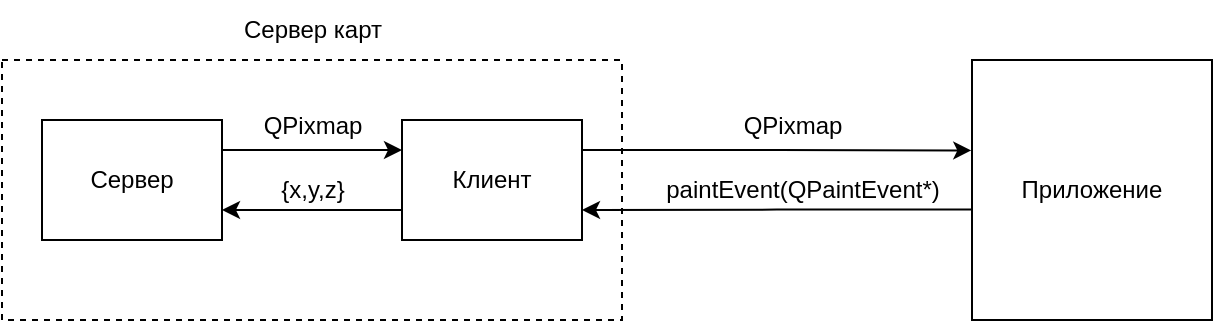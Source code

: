 <mxfile version="24.4.10" type="device" pages="8">
  <diagram name="структура прил." id="UYBvd3aeTMSKURIbHchm">
    <mxGraphModel dx="445" dy="280" grid="1" gridSize="10" guides="1" tooltips="1" connect="1" arrows="1" fold="1" page="1" pageScale="1" pageWidth="1169" pageHeight="1654" math="0" shadow="0">
      <root>
        <mxCell id="0" />
        <mxCell id="1" parent="0" />
        <mxCell id="2cTODS0lOGnyK0JEsiE7-3" value="" style="rounded=0;whiteSpace=wrap;html=1;fillColor=none;dashed=1;" parent="1" vertex="1">
          <mxGeometry x="100" y="160" width="310" height="130" as="geometry" />
        </mxCell>
        <mxCell id="2cTODS0lOGnyK0JEsiE7-6" style="edgeStyle=orthogonalEdgeStyle;rounded=0;orthogonalLoop=1;jettySize=auto;html=1;exitX=0;exitY=0.75;exitDx=0;exitDy=0;entryX=1;entryY=0.75;entryDx=0;entryDy=0;" parent="1" source="2cTODS0lOGnyK0JEsiE7-1" target="2cTODS0lOGnyK0JEsiE7-2" edge="1">
          <mxGeometry relative="1" as="geometry" />
        </mxCell>
        <mxCell id="2cTODS0lOGnyK0JEsiE7-1" value="Клиент" style="rounded=0;whiteSpace=wrap;html=1;" parent="1" vertex="1">
          <mxGeometry x="300" y="190" width="90" height="60" as="geometry" />
        </mxCell>
        <mxCell id="2cTODS0lOGnyK0JEsiE7-5" style="edgeStyle=orthogonalEdgeStyle;rounded=0;orthogonalLoop=1;jettySize=auto;html=1;exitX=1;exitY=0.25;exitDx=0;exitDy=0;entryX=0;entryY=0.25;entryDx=0;entryDy=0;" parent="1" source="2cTODS0lOGnyK0JEsiE7-2" target="2cTODS0lOGnyK0JEsiE7-1" edge="1">
          <mxGeometry relative="1" as="geometry" />
        </mxCell>
        <mxCell id="2cTODS0lOGnyK0JEsiE7-2" value="Сервер" style="rounded=0;whiteSpace=wrap;html=1;" parent="1" vertex="1">
          <mxGeometry x="120" y="190" width="90" height="60" as="geometry" />
        </mxCell>
        <mxCell id="2cTODS0lOGnyK0JEsiE7-4" value="Сервер карт" style="text;html=1;align=center;verticalAlign=middle;resizable=0;points=[];autosize=1;strokeColor=none;fillColor=none;" parent="1" vertex="1">
          <mxGeometry x="210" y="130" width="90" height="30" as="geometry" />
        </mxCell>
        <mxCell id="2cTODS0lOGnyK0JEsiE7-9" style="edgeStyle=orthogonalEdgeStyle;rounded=0;orthogonalLoop=1;jettySize=auto;html=1;exitX=-0.002;exitY=0.575;exitDx=0;exitDy=0;entryX=1;entryY=0.75;entryDx=0;entryDy=0;exitPerimeter=0;" parent="1" source="2cTODS0lOGnyK0JEsiE7-8" target="2cTODS0lOGnyK0JEsiE7-1" edge="1">
          <mxGeometry relative="1" as="geometry">
            <Array as="points" />
          </mxGeometry>
        </mxCell>
        <mxCell id="2cTODS0lOGnyK0JEsiE7-8" value="Приложение" style="rounded=0;whiteSpace=wrap;html=1;fillColor=default;" parent="1" vertex="1">
          <mxGeometry x="585" y="160" width="120" height="130" as="geometry" />
        </mxCell>
        <mxCell id="2cTODS0lOGnyK0JEsiE7-10" style="edgeStyle=orthogonalEdgeStyle;rounded=0;orthogonalLoop=1;jettySize=auto;html=1;exitX=1;exitY=0.25;exitDx=0;exitDy=0;entryX=-0.003;entryY=0.348;entryDx=0;entryDy=0;entryPerimeter=0;" parent="1" source="2cTODS0lOGnyK0JEsiE7-1" target="2cTODS0lOGnyK0JEsiE7-8" edge="1">
          <mxGeometry relative="1" as="geometry" />
        </mxCell>
        <mxCell id="2cTODS0lOGnyK0JEsiE7-11" value="QPixmap" style="text;html=1;align=center;verticalAlign=middle;resizable=0;points=[];autosize=1;strokeColor=none;fillColor=none;" parent="1" vertex="1">
          <mxGeometry x="460" y="178" width="70" height="30" as="geometry" />
        </mxCell>
        <mxCell id="2cTODS0lOGnyK0JEsiE7-12" value="paintEvent(QPaintEvent*)" style="text;html=1;align=center;verticalAlign=middle;resizable=0;points=[];autosize=1;strokeColor=none;fillColor=none;" parent="1" vertex="1">
          <mxGeometry x="420" y="210" width="160" height="30" as="geometry" />
        </mxCell>
        <mxCell id="2cTODS0lOGnyK0JEsiE7-13" value="{x,y,z}" style="text;html=1;align=center;verticalAlign=middle;resizable=0;points=[];autosize=1;strokeColor=none;fillColor=none;" parent="1" vertex="1">
          <mxGeometry x="225" y="210" width="60" height="30" as="geometry" />
        </mxCell>
        <mxCell id="2cTODS0lOGnyK0JEsiE7-14" value="QPixmap" style="text;html=1;align=center;verticalAlign=middle;resizable=0;points=[];autosize=1;strokeColor=none;fillColor=none;" parent="1" vertex="1">
          <mxGeometry x="220" y="178" width="70" height="30" as="geometry" />
        </mxCell>
      </root>
    </mxGraphModel>
  </diagram>
  <diagram id="4yD9VSq51ALfauSEPKNI" name="послед. запрос">
    <mxGraphModel dx="940" dy="617" grid="1" gridSize="10" guides="1" tooltips="1" connect="1" arrows="1" fold="1" page="1" pageScale="1" pageWidth="1169" pageHeight="1654" math="0" shadow="0">
      <root>
        <mxCell id="0" />
        <mxCell id="1" parent="0" />
        <mxCell id="7XokB_H1plw7YEPbfBwt-1" value="" style="endArrow=none;dashed=1;html=1;rounded=0;" parent="1" source="7XokB_H1plw7YEPbfBwt-19" edge="1">
          <mxGeometry width="50" height="50" relative="1" as="geometry">
            <mxPoint x="120" y="520" as="sourcePoint" />
            <mxPoint x="120" y="80" as="targetPoint" />
          </mxGeometry>
        </mxCell>
        <mxCell id="7XokB_H1plw7YEPbfBwt-2" value="" style="endArrow=none;dashed=1;html=1;rounded=0;" parent="1" source="7XokB_H1plw7YEPbfBwt-23" edge="1">
          <mxGeometry width="50" height="50" relative="1" as="geometry">
            <mxPoint x="240" y="520" as="sourcePoint" />
            <mxPoint x="240" y="80" as="targetPoint" />
          </mxGeometry>
        </mxCell>
        <mxCell id="7XokB_H1plw7YEPbfBwt-3" value="MapWidget" style="text;html=1;align=center;verticalAlign=middle;resizable=0;points=[];autosize=1;strokeColor=none;fillColor=none;" parent="1" vertex="1">
          <mxGeometry x="80" y="58" width="80" height="30" as="geometry" />
        </mxCell>
        <mxCell id="7XokB_H1plw7YEPbfBwt-4" value="MapControl" style="text;html=1;align=center;verticalAlign=middle;resizable=0;points=[];autosize=1;strokeColor=none;fillColor=none;" parent="1" vertex="1">
          <mxGeometry x="195" y="58" width="90" height="30" as="geometry" />
        </mxCell>
        <mxCell id="7XokB_H1plw7YEPbfBwt-5" value="" style="endArrow=none;dashed=1;html=1;rounded=0;" parent="1" source="7XokB_H1plw7YEPbfBwt-26" edge="1">
          <mxGeometry width="50" height="50" relative="1" as="geometry">
            <mxPoint x="360" y="520" as="sourcePoint" />
            <mxPoint x="360" y="80" as="targetPoint" />
          </mxGeometry>
        </mxCell>
        <mxCell id="7XokB_H1plw7YEPbfBwt-6" value="" style="endArrow=none;dashed=1;html=1;rounded=0;" parent="1" source="7XokB_H1plw7YEPbfBwt-30" edge="1">
          <mxGeometry width="50" height="50" relative="1" as="geometry">
            <mxPoint x="480" y="520" as="sourcePoint" />
            <mxPoint x="480" y="80" as="targetPoint" />
          </mxGeometry>
        </mxCell>
        <mxCell id="7XokB_H1plw7YEPbfBwt-7" value="" style="endArrow=none;dashed=1;html=1;rounded=0;" parent="1" source="TYM4MTaAbaQCCP0QTCFl-7" edge="1">
          <mxGeometry width="50" height="50" relative="1" as="geometry">
            <mxPoint x="600" y="520" as="sourcePoint" />
            <mxPoint x="600" y="80" as="targetPoint" />
          </mxGeometry>
        </mxCell>
        <mxCell id="7XokB_H1plw7YEPbfBwt-8" value="" style="endArrow=none;dashed=1;html=1;rounded=0;" parent="1" source="7XokB_H1plw7YEPbfBwt-35" edge="1">
          <mxGeometry width="50" height="50" relative="1" as="geometry">
            <mxPoint x="720" y="520" as="sourcePoint" />
            <mxPoint x="720" y="80" as="targetPoint" />
          </mxGeometry>
        </mxCell>
        <mxCell id="7XokB_H1plw7YEPbfBwt-9" value="LayerManager" style="text;html=1;align=center;verticalAlign=middle;resizable=0;points=[];autosize=1;strokeColor=none;fillColor=none;" parent="1" vertex="1">
          <mxGeometry x="310" y="58" width="100" height="30" as="geometry" />
        </mxCell>
        <mxCell id="7XokB_H1plw7YEPbfBwt-10" value="Layer" style="text;html=1;align=center;verticalAlign=middle;resizable=0;points=[];autosize=1;strokeColor=none;fillColor=none;" parent="1" vertex="1">
          <mxGeometry x="455" y="58" width="50" height="30" as="geometry" />
        </mxCell>
        <mxCell id="7XokB_H1plw7YEPbfBwt-11" value="ImageManager" style="text;html=1;align=center;verticalAlign=middle;resizable=0;points=[];autosize=1;strokeColor=none;fillColor=none;" parent="1" vertex="1">
          <mxGeometry x="555" y="58" width="100" height="30" as="geometry" />
        </mxCell>
        <mxCell id="7XokB_H1plw7YEPbfBwt-12" value="MapNetwork" style="text;html=1;align=center;verticalAlign=middle;resizable=0;points=[];autosize=1;strokeColor=none;fillColor=none;" parent="1" vertex="1">
          <mxGeometry x="675" y="58" width="90" height="30" as="geometry" />
        </mxCell>
        <mxCell id="7XokB_H1plw7YEPbfBwt-13" value="" style="endArrow=none;dashed=1;html=1;rounded=0;" parent="1" source="TYM4MTaAbaQCCP0QTCFl-3" edge="1">
          <mxGeometry width="50" height="50" relative="1" as="geometry">
            <mxPoint x="840" y="520" as="sourcePoint" />
            <mxPoint x="840" y="80" as="targetPoint" />
          </mxGeometry>
        </mxCell>
        <mxCell id="7XokB_H1plw7YEPbfBwt-14" value="" style="endArrow=none;dashed=1;html=1;rounded=0;" parent="1" source="J0ut30ksMcK5g_ipI9G3-1" edge="1">
          <mxGeometry width="50" height="50" relative="1" as="geometry">
            <mxPoint x="960" y="520" as="sourcePoint" />
            <mxPoint x="960" y="80" as="targetPoint" />
          </mxGeometry>
        </mxCell>
        <mxCell id="7XokB_H1plw7YEPbfBwt-15" value="MapNetworkFactory" style="text;html=1;align=center;verticalAlign=middle;resizable=0;points=[];autosize=1;strokeColor=none;fillColor=none;" parent="1" vertex="1">
          <mxGeometry x="780" y="58" width="130" height="30" as="geometry" />
        </mxCell>
        <mxCell id="7XokB_H1plw7YEPbfBwt-18" value="MapNetworkClient" style="text;html=1;align=center;verticalAlign=middle;resizable=0;points=[];autosize=1;strokeColor=none;fillColor=none;" parent="1" vertex="1">
          <mxGeometry x="900" y="58" width="120" height="30" as="geometry" />
        </mxCell>
        <mxCell id="7XokB_H1plw7YEPbfBwt-20" value="" style="endArrow=none;dashed=1;html=1;rounded=0;" parent="1" target="7XokB_H1plw7YEPbfBwt-19" edge="1">
          <mxGeometry width="50" height="50" relative="1" as="geometry">
            <mxPoint x="120" y="330" as="sourcePoint" />
            <mxPoint x="120" y="80" as="targetPoint" />
          </mxGeometry>
        </mxCell>
        <mxCell id="7XokB_H1plw7YEPbfBwt-25" style="edgeStyle=orthogonalEdgeStyle;rounded=0;orthogonalLoop=1;jettySize=auto;html=1;exitX=1;exitY=0.25;exitDx=0;exitDy=0;entryX=0;entryY=0.25;entryDx=0;entryDy=0;" parent="1" source="7XokB_H1plw7YEPbfBwt-19" target="7XokB_H1plw7YEPbfBwt-23" edge="1">
          <mxGeometry relative="1" as="geometry" />
        </mxCell>
        <mxCell id="7XokB_H1plw7YEPbfBwt-19" value="" style="rounded=0;whiteSpace=wrap;html=1;" parent="1" vertex="1">
          <mxGeometry x="115" y="88" width="10" height="52" as="geometry" />
        </mxCell>
        <mxCell id="7XokB_H1plw7YEPbfBwt-24" value="" style="endArrow=none;dashed=1;html=1;rounded=0;" parent="1" target="7XokB_H1plw7YEPbfBwt-23" edge="1">
          <mxGeometry width="50" height="50" relative="1" as="geometry">
            <mxPoint x="240" y="320" as="sourcePoint" />
            <mxPoint x="240" y="80" as="targetPoint" />
          </mxGeometry>
        </mxCell>
        <mxCell id="7XokB_H1plw7YEPbfBwt-29" style="edgeStyle=orthogonalEdgeStyle;rounded=0;orthogonalLoop=1;jettySize=auto;html=1;exitX=1;exitY=0.25;exitDx=0;exitDy=0;entryX=0;entryY=0.25;entryDx=0;entryDy=0;" parent="1" source="7XokB_H1plw7YEPbfBwt-23" target="7XokB_H1plw7YEPbfBwt-26" edge="1">
          <mxGeometry relative="1" as="geometry">
            <mxPoint x="350" y="101" as="targetPoint" />
          </mxGeometry>
        </mxCell>
        <mxCell id="7XokB_H1plw7YEPbfBwt-23" value="" style="rounded=0;whiteSpace=wrap;html=1;" parent="1" vertex="1">
          <mxGeometry x="235" y="88" width="10" height="52" as="geometry" />
        </mxCell>
        <mxCell id="7XokB_H1plw7YEPbfBwt-28" value="" style="endArrow=none;dashed=1;html=1;rounded=0;" parent="1" source="TYM4MTaAbaQCCP0QTCFl-11" target="7XokB_H1plw7YEPbfBwt-26" edge="1">
          <mxGeometry width="50" height="50" relative="1" as="geometry">
            <mxPoint x="360" y="520" as="sourcePoint" />
            <mxPoint x="360" y="80" as="targetPoint" />
          </mxGeometry>
        </mxCell>
        <mxCell id="7XokB_H1plw7YEPbfBwt-32" style="edgeStyle=orthogonalEdgeStyle;rounded=0;orthogonalLoop=1;jettySize=auto;html=1;exitX=1;exitY=0.25;exitDx=0;exitDy=0;entryX=0;entryY=0.25;entryDx=0;entryDy=0;" parent="1" source="7XokB_H1plw7YEPbfBwt-26" target="7XokB_H1plw7YEPbfBwt-30" edge="1">
          <mxGeometry relative="1" as="geometry" />
        </mxCell>
        <mxCell id="7XokB_H1plw7YEPbfBwt-26" value="" style="rounded=0;whiteSpace=wrap;html=1;" parent="1" vertex="1">
          <mxGeometry x="355" y="88" width="10" height="52" as="geometry" />
        </mxCell>
        <mxCell id="7XokB_H1plw7YEPbfBwt-31" value="" style="endArrow=none;dashed=1;html=1;rounded=0;" parent="1" source="TYM4MTaAbaQCCP0QTCFl-9" target="7XokB_H1plw7YEPbfBwt-30" edge="1">
          <mxGeometry width="50" height="50" relative="1" as="geometry">
            <mxPoint x="480" y="520" as="sourcePoint" />
            <mxPoint x="480" y="80" as="targetPoint" />
          </mxGeometry>
        </mxCell>
        <mxCell id="7XokB_H1plw7YEPbfBwt-34" style="edgeStyle=orthogonalEdgeStyle;rounded=0;orthogonalLoop=1;jettySize=auto;html=1;exitX=1;exitY=0.25;exitDx=0;exitDy=0;entryX=0;entryY=0.25;entryDx=0;entryDy=0;" parent="1" source="7XokB_H1plw7YEPbfBwt-30" target="7XokB_H1plw7YEPbfBwt-33" edge="1">
          <mxGeometry relative="1" as="geometry" />
        </mxCell>
        <mxCell id="7XokB_H1plw7YEPbfBwt-30" value="" style="rounded=0;whiteSpace=wrap;html=1;" parent="1" vertex="1">
          <mxGeometry x="475" y="88" width="10" height="52" as="geometry" />
        </mxCell>
        <mxCell id="7XokB_H1plw7YEPbfBwt-37" style="edgeStyle=orthogonalEdgeStyle;rounded=0;orthogonalLoop=1;jettySize=auto;html=1;exitX=1;exitY=0.25;exitDx=0;exitDy=0;entryX=0;entryY=0.25;entryDx=0;entryDy=0;" parent="1" source="7XokB_H1plw7YEPbfBwt-33" target="7XokB_H1plw7YEPbfBwt-35" edge="1">
          <mxGeometry relative="1" as="geometry" />
        </mxCell>
        <mxCell id="7XokB_H1plw7YEPbfBwt-33" value="" style="rounded=0;whiteSpace=wrap;html=1;" parent="1" vertex="1">
          <mxGeometry x="595" y="88" width="10" height="52" as="geometry" />
        </mxCell>
        <mxCell id="7XokB_H1plw7YEPbfBwt-36" value="" style="endArrow=none;dashed=1;html=1;rounded=0;" parent="1" source="TYM4MTaAbaQCCP0QTCFl-5" target="7XokB_H1plw7YEPbfBwt-35" edge="1">
          <mxGeometry width="50" height="50" relative="1" as="geometry">
            <mxPoint x="720" y="520" as="sourcePoint" />
            <mxPoint x="720" y="80" as="targetPoint" />
          </mxGeometry>
        </mxCell>
        <mxCell id="7XokB_H1plw7YEPbfBwt-39" style="edgeStyle=orthogonalEdgeStyle;rounded=0;orthogonalLoop=1;jettySize=auto;html=1;exitX=1;exitY=0.25;exitDx=0;exitDy=0;entryX=0;entryY=0.25;entryDx=0;entryDy=0;" parent="1" source="7XokB_H1plw7YEPbfBwt-35" target="7XokB_H1plw7YEPbfBwt-38" edge="1">
          <mxGeometry relative="1" as="geometry" />
        </mxCell>
        <mxCell id="7XokB_H1plw7YEPbfBwt-35" value="" style="rounded=0;whiteSpace=wrap;html=1;" parent="1" vertex="1">
          <mxGeometry x="715" y="88" width="10" height="52" as="geometry" />
        </mxCell>
        <mxCell id="J0ut30ksMcK5g_ipI9G3-3" style="edgeStyle=orthogonalEdgeStyle;rounded=0;orthogonalLoop=1;jettySize=auto;html=1;exitX=1;exitY=0.25;exitDx=0;exitDy=0;entryX=0;entryY=0.25;entryDx=0;entryDy=0;" parent="1" source="7XokB_H1plw7YEPbfBwt-38" target="J0ut30ksMcK5g_ipI9G3-1" edge="1">
          <mxGeometry relative="1" as="geometry" />
        </mxCell>
        <mxCell id="7XokB_H1plw7YEPbfBwt-38" value="" style="rounded=0;whiteSpace=wrap;html=1;" parent="1" vertex="1">
          <mxGeometry x="835" y="88" width="10" height="52" as="geometry" />
        </mxCell>
        <mxCell id="7XokB_H1plw7YEPbfBwt-40" value="" style="endArrow=none;dashed=1;html=1;rounded=0;" parent="1" source="J0ut30ksMcK5g_ipI9G3-4" edge="1">
          <mxGeometry width="50" height="50" relative="1" as="geometry">
            <mxPoint x="1080" y="520" as="sourcePoint" />
            <mxPoint x="1080" y="80" as="targetPoint" />
          </mxGeometry>
        </mxCell>
        <mxCell id="7XokB_H1plw7YEPbfBwt-41" value="Server" style="text;html=1;align=center;verticalAlign=middle;resizable=0;points=[];autosize=1;strokeColor=none;fillColor=none;" parent="1" vertex="1">
          <mxGeometry x="1050" y="58" width="60" height="30" as="geometry" />
        </mxCell>
        <mxCell id="J0ut30ksMcK5g_ipI9G3-2" value="" style="endArrow=none;dashed=1;html=1;rounded=0;" parent="1" source="TYM4MTaAbaQCCP0QTCFl-1" target="J0ut30ksMcK5g_ipI9G3-1" edge="1">
          <mxGeometry width="50" height="50" relative="1" as="geometry">
            <mxPoint x="960" y="520" as="sourcePoint" />
            <mxPoint x="960" y="80" as="targetPoint" />
          </mxGeometry>
        </mxCell>
        <mxCell id="J0ut30ksMcK5g_ipI9G3-1" value="" style="rounded=0;whiteSpace=wrap;html=1;" parent="1" vertex="1">
          <mxGeometry x="955" y="88" width="10" height="52" as="geometry" />
        </mxCell>
        <mxCell id="J0ut30ksMcK5g_ipI9G3-5" value="" style="endArrow=none;dashed=1;html=1;rounded=0;" parent="1" target="J0ut30ksMcK5g_ipI9G3-4" edge="1">
          <mxGeometry width="50" height="50" relative="1" as="geometry">
            <mxPoint x="1080" y="310" as="sourcePoint" />
            <mxPoint x="1080" y="80" as="targetPoint" />
          </mxGeometry>
        </mxCell>
        <mxCell id="TYM4MTaAbaQCCP0QTCFl-17" style="edgeStyle=orthogonalEdgeStyle;rounded=0;orthogonalLoop=1;jettySize=auto;html=1;exitX=0;exitY=0.75;exitDx=0;exitDy=0;entryX=1;entryY=0.75;entryDx=0;entryDy=0;" parent="1" source="J0ut30ksMcK5g_ipI9G3-4" target="TYM4MTaAbaQCCP0QTCFl-1" edge="1">
          <mxGeometry relative="1" as="geometry">
            <mxPoint x="970" y="260" as="targetPoint" />
            <mxPoint x="1070" y="260" as="sourcePoint" />
            <Array as="points">
              <mxPoint x="1075" y="259" />
            </Array>
          </mxGeometry>
        </mxCell>
        <mxCell id="J0ut30ksMcK5g_ipI9G3-4" value="" style="rounded=0;whiteSpace=wrap;html=1;" parent="1" vertex="1">
          <mxGeometry x="1075" y="88" width="10" height="182" as="geometry" />
        </mxCell>
        <mxCell id="TYM4MTaAbaQCCP0QTCFl-2" value="" style="endArrow=none;dashed=1;html=1;rounded=0;" parent="1" target="TYM4MTaAbaQCCP0QTCFl-1" edge="1">
          <mxGeometry width="50" height="50" relative="1" as="geometry">
            <mxPoint x="960" y="310" as="sourcePoint" />
            <mxPoint x="960" y="140" as="targetPoint" />
          </mxGeometry>
        </mxCell>
        <mxCell id="TYM4MTaAbaQCCP0QTCFl-18" style="edgeStyle=orthogonalEdgeStyle;rounded=0;orthogonalLoop=1;jettySize=auto;html=1;exitX=0;exitY=0.75;exitDx=0;exitDy=0;entryX=1;entryY=0.75;entryDx=0;entryDy=0;" parent="1" source="TYM4MTaAbaQCCP0QTCFl-1" target="TYM4MTaAbaQCCP0QTCFl-3" edge="1">
          <mxGeometry relative="1" as="geometry" />
        </mxCell>
        <mxCell id="TYM4MTaAbaQCCP0QTCFl-1" value="" style="rounded=0;whiteSpace=wrap;html=1;" parent="1" vertex="1">
          <mxGeometry x="955" y="220" width="10" height="52" as="geometry" />
        </mxCell>
        <mxCell id="TYM4MTaAbaQCCP0QTCFl-4" value="" style="endArrow=none;dashed=1;html=1;rounded=0;" parent="1" target="TYM4MTaAbaQCCP0QTCFl-3" edge="1">
          <mxGeometry width="50" height="50" relative="1" as="geometry">
            <mxPoint x="840" y="310" as="sourcePoint" />
            <mxPoint x="840" y="80" as="targetPoint" />
          </mxGeometry>
        </mxCell>
        <mxCell id="TYM4MTaAbaQCCP0QTCFl-19" style="edgeStyle=orthogonalEdgeStyle;rounded=0;orthogonalLoop=1;jettySize=auto;html=1;exitX=0;exitY=0.75;exitDx=0;exitDy=0;entryX=1;entryY=0.75;entryDx=0;entryDy=0;" parent="1" source="TYM4MTaAbaQCCP0QTCFl-3" target="TYM4MTaAbaQCCP0QTCFl-5" edge="1">
          <mxGeometry relative="1" as="geometry" />
        </mxCell>
        <mxCell id="TYM4MTaAbaQCCP0QTCFl-3" value="" style="rounded=0;whiteSpace=wrap;html=1;" parent="1" vertex="1">
          <mxGeometry x="835" y="220" width="10" height="52" as="geometry" />
        </mxCell>
        <mxCell id="TYM4MTaAbaQCCP0QTCFl-6" value="" style="endArrow=none;dashed=1;html=1;rounded=0;" parent="1" target="TYM4MTaAbaQCCP0QTCFl-5" edge="1">
          <mxGeometry width="50" height="50" relative="1" as="geometry">
            <mxPoint x="720" y="310" as="sourcePoint" />
            <mxPoint x="720" y="140" as="targetPoint" />
          </mxGeometry>
        </mxCell>
        <mxCell id="TYM4MTaAbaQCCP0QTCFl-20" style="edgeStyle=orthogonalEdgeStyle;rounded=0;orthogonalLoop=1;jettySize=auto;html=1;exitX=0;exitY=0.75;exitDx=0;exitDy=0;entryX=1;entryY=0.75;entryDx=0;entryDy=0;" parent="1" source="TYM4MTaAbaQCCP0QTCFl-5" target="TYM4MTaAbaQCCP0QTCFl-7" edge="1">
          <mxGeometry relative="1" as="geometry" />
        </mxCell>
        <mxCell id="FO2yVUgwH_CP64981L0H-15" style="edgeStyle=orthogonalEdgeStyle;rounded=0;orthogonalLoop=1;jettySize=auto;html=1;exitX=0;exitY=0.25;exitDx=0;exitDy=0;entryX=1;entryY=0.25;entryDx=0;entryDy=0;" parent="1" source="TYM4MTaAbaQCCP0QTCFl-5" target="TYM4MTaAbaQCCP0QTCFl-7" edge="1">
          <mxGeometry relative="1" as="geometry" />
        </mxCell>
        <mxCell id="TYM4MTaAbaQCCP0QTCFl-5" value="" style="rounded=0;whiteSpace=wrap;html=1;" parent="1" vertex="1">
          <mxGeometry x="715" y="220" width="10" height="52" as="geometry" />
        </mxCell>
        <mxCell id="TYM4MTaAbaQCCP0QTCFl-8" value="" style="endArrow=none;dashed=1;html=1;rounded=0;" parent="1" target="TYM4MTaAbaQCCP0QTCFl-7" edge="1">
          <mxGeometry width="50" height="50" relative="1" as="geometry">
            <mxPoint x="600" y="310" as="sourcePoint" />
            <mxPoint x="600" y="80" as="targetPoint" />
          </mxGeometry>
        </mxCell>
        <mxCell id="TYM4MTaAbaQCCP0QTCFl-21" style="edgeStyle=orthogonalEdgeStyle;rounded=0;orthogonalLoop=1;jettySize=auto;html=1;exitX=0;exitY=0.75;exitDx=0;exitDy=0;entryX=1;entryY=0.75;entryDx=0;entryDy=0;" parent="1" source="TYM4MTaAbaQCCP0QTCFl-7" target="TYM4MTaAbaQCCP0QTCFl-9" edge="1">
          <mxGeometry relative="1" as="geometry" />
        </mxCell>
        <mxCell id="FO2yVUgwH_CP64981L0H-17" style="edgeStyle=orthogonalEdgeStyle;rounded=0;orthogonalLoop=1;jettySize=auto;html=1;exitX=0;exitY=0.25;exitDx=0;exitDy=0;entryX=1;entryY=0.25;entryDx=0;entryDy=0;" parent="1" source="TYM4MTaAbaQCCP0QTCFl-7" target="TYM4MTaAbaQCCP0QTCFl-9" edge="1">
          <mxGeometry relative="1" as="geometry" />
        </mxCell>
        <mxCell id="TYM4MTaAbaQCCP0QTCFl-7" value="" style="rounded=0;whiteSpace=wrap;html=1;" parent="1" vertex="1">
          <mxGeometry x="595" y="220" width="10" height="52" as="geometry" />
        </mxCell>
        <mxCell id="TYM4MTaAbaQCCP0QTCFl-10" value="" style="endArrow=none;dashed=1;html=1;rounded=0;" parent="1" target="TYM4MTaAbaQCCP0QTCFl-9" edge="1">
          <mxGeometry width="50" height="50" relative="1" as="geometry">
            <mxPoint x="480" y="310" as="sourcePoint" />
            <mxPoint x="480" y="140" as="targetPoint" />
          </mxGeometry>
        </mxCell>
        <mxCell id="TYM4MTaAbaQCCP0QTCFl-22" style="edgeStyle=orthogonalEdgeStyle;rounded=0;orthogonalLoop=1;jettySize=auto;html=1;exitX=0;exitY=0.75;exitDx=0;exitDy=0;entryX=1;entryY=0.75;entryDx=0;entryDy=0;" parent="1" source="TYM4MTaAbaQCCP0QTCFl-9" target="TYM4MTaAbaQCCP0QTCFl-11" edge="1">
          <mxGeometry relative="1" as="geometry" />
        </mxCell>
        <mxCell id="FO2yVUgwH_CP64981L0H-19" style="edgeStyle=orthogonalEdgeStyle;rounded=0;orthogonalLoop=1;jettySize=auto;html=1;exitX=0;exitY=0.25;exitDx=0;exitDy=0;entryX=1;entryY=0.25;entryDx=0;entryDy=0;" parent="1" source="TYM4MTaAbaQCCP0QTCFl-9" target="TYM4MTaAbaQCCP0QTCFl-11" edge="1">
          <mxGeometry relative="1" as="geometry" />
        </mxCell>
        <mxCell id="TYM4MTaAbaQCCP0QTCFl-9" value="" style="rounded=0;whiteSpace=wrap;html=1;" parent="1" vertex="1">
          <mxGeometry x="475" y="220" width="10" height="52" as="geometry" />
        </mxCell>
        <mxCell id="TYM4MTaAbaQCCP0QTCFl-12" value="" style="endArrow=none;dashed=1;html=1;rounded=0;" parent="1" target="TYM4MTaAbaQCCP0QTCFl-11" edge="1">
          <mxGeometry width="50" height="50" relative="1" as="geometry">
            <mxPoint x="360" y="310" as="sourcePoint" />
            <mxPoint x="360" y="140" as="targetPoint" />
          </mxGeometry>
        </mxCell>
        <mxCell id="FO2yVUgwH_CP64981L0H-21" style="edgeStyle=orthogonalEdgeStyle;rounded=0;orthogonalLoop=1;jettySize=auto;html=1;exitX=0;exitY=0.5;exitDx=0;exitDy=0;entryX=0;entryY=0.75;entryDx=0;entryDy=0;" parent="1" source="TYM4MTaAbaQCCP0QTCFl-11" target="7XokB_H1plw7YEPbfBwt-26" edge="1">
          <mxGeometry relative="1" as="geometry" />
        </mxCell>
        <mxCell id="TYM4MTaAbaQCCP0QTCFl-11" value="" style="rounded=0;whiteSpace=wrap;html=1;" parent="1" vertex="1">
          <mxGeometry x="355" y="220" width="10" height="52" as="geometry" />
        </mxCell>
        <mxCell id="TYM4MTaAbaQCCP0QTCFl-25" style="edgeStyle=orthogonalEdgeStyle;rounded=0;orthogonalLoop=1;jettySize=auto;html=1;exitX=1;exitY=0.25;exitDx=0;exitDy=0;entryX=-0.026;entryY=0.07;entryDx=0;entryDy=0;entryPerimeter=0;" parent="1" source="J0ut30ksMcK5g_ipI9G3-1" target="J0ut30ksMcK5g_ipI9G3-4" edge="1">
          <mxGeometry relative="1" as="geometry" />
        </mxCell>
        <mxCell id="FO2yVUgwH_CP64981L0H-1" value="QPaintEvent*" style="text;html=1;align=center;verticalAlign=middle;resizable=0;points=[];autosize=1;strokeColor=none;fillColor=none;" parent="1" vertex="1">
          <mxGeometry x="120" y="98" width="100" height="30" as="geometry" />
        </mxCell>
        <mxCell id="FO2yVUgwH_CP64981L0H-2" value="QPainter*" style="text;html=1;align=center;verticalAlign=middle;resizable=0;points=[];autosize=1;strokeColor=none;fillColor=none;" parent="1" vertex="1">
          <mxGeometry x="250" y="98" width="80" height="30" as="geometry" />
        </mxCell>
        <mxCell id="FO2yVUgwH_CP64981L0H-3" value="QPainter*" style="text;html=1;align=center;verticalAlign=middle;resizable=0;points=[];autosize=1;strokeColor=none;fillColor=none;" parent="1" vertex="1">
          <mxGeometry x="370" y="98" width="80" height="30" as="geometry" />
        </mxCell>
        <mxCell id="FO2yVUgwH_CP64981L0H-4" value="{x.y,z}" style="text;html=1;align=center;verticalAlign=middle;resizable=0;points=[];autosize=1;strokeColor=none;fillColor=none;" parent="1" vertex="1">
          <mxGeometry x="500" y="98" width="60" height="30" as="geometry" />
        </mxCell>
        <mxCell id="FO2yVUgwH_CP64981L0H-5" value="{x,y,z}" style="text;html=1;align=center;verticalAlign=middle;resizable=0;points=[];autosize=1;strokeColor=none;fillColor=none;" parent="1" vertex="1">
          <mxGeometry x="630" y="98" width="60" height="30" as="geometry" />
        </mxCell>
        <mxCell id="FO2yVUgwH_CP64981L0H-6" value="{x,y,z}" style="text;html=1;align=center;verticalAlign=middle;resizable=0;points=[];autosize=1;strokeColor=none;fillColor=none;" parent="1" vertex="1">
          <mxGeometry x="750" y="99" width="60" height="30" as="geometry" />
        </mxCell>
        <mxCell id="FO2yVUgwH_CP64981L0H-7" value="{x,y,z}" style="text;html=1;align=center;verticalAlign=middle;resizable=0;points=[];autosize=1;strokeColor=none;fillColor=none;" parent="1" vertex="1">
          <mxGeometry x="870" y="99" width="60" height="30" as="geometry" />
        </mxCell>
        <mxCell id="FO2yVUgwH_CP64981L0H-8" value="{x,y,z}" style="text;html=1;align=center;verticalAlign=middle;resizable=0;points=[];autosize=1;strokeColor=none;fillColor=none;" parent="1" vertex="1">
          <mxGeometry x="990" y="99" width="60" height="30" as="geometry" />
        </mxCell>
        <mxCell id="FO2yVUgwH_CP64981L0H-9" value="QPixmap" style="text;html=1;align=center;verticalAlign=middle;resizable=0;points=[];autosize=1;strokeColor=none;fillColor=none;" parent="1" vertex="1">
          <mxGeometry x="985" y="228" width="70" height="30" as="geometry" />
        </mxCell>
        <mxCell id="FO2yVUgwH_CP64981L0H-10" value="QPixmap" style="text;html=1;align=center;verticalAlign=middle;resizable=0;points=[];autosize=1;strokeColor=none;fillColor=none;" parent="1" vertex="1">
          <mxGeometry x="855" y="228" width="70" height="30" as="geometry" />
        </mxCell>
        <mxCell id="FO2yVUgwH_CP64981L0H-11" value="QPixmap" style="text;html=1;align=center;verticalAlign=middle;resizable=0;points=[];autosize=1;strokeColor=none;fillColor=none;" parent="1" vertex="1">
          <mxGeometry x="745" y="228" width="70" height="30" as="geometry" />
        </mxCell>
        <mxCell id="FO2yVUgwH_CP64981L0H-12" value="QPixmap" style="text;html=1;align=center;verticalAlign=middle;resizable=0;points=[];autosize=1;strokeColor=none;fillColor=none;" parent="1" vertex="1">
          <mxGeometry x="625" y="231" width="70" height="30" as="geometry" />
        </mxCell>
        <mxCell id="FO2yVUgwH_CP64981L0H-13" value="QPixmap" style="text;html=1;align=center;verticalAlign=middle;resizable=0;points=[];autosize=1;strokeColor=none;fillColor=none;" parent="1" vertex="1">
          <mxGeometry x="505" y="231" width="70" height="30" as="geometry" />
        </mxCell>
        <mxCell id="FO2yVUgwH_CP64981L0H-14" value="QPixmap" style="text;html=1;align=center;verticalAlign=middle;resizable=0;points=[];autosize=1;strokeColor=none;fillColor=none;" parent="1" vertex="1">
          <mxGeometry x="385" y="231" width="70" height="30" as="geometry" />
        </mxCell>
        <mxCell id="FO2yVUgwH_CP64981L0H-16" value="тайлов нет" style="text;html=1;align=center;verticalAlign=middle;resizable=0;points=[];autosize=1;strokeColor=none;fillColor=none;" parent="1" vertex="1">
          <mxGeometry x="620" y="208" width="80" height="30" as="geometry" />
        </mxCell>
        <mxCell id="FO2yVUgwH_CP64981L0H-18" value="тайлов нет" style="text;html=1;align=center;verticalAlign=middle;resizable=0;points=[];autosize=1;strokeColor=none;fillColor=none;" parent="1" vertex="1">
          <mxGeometry x="505" y="208" width="80" height="30" as="geometry" />
        </mxCell>
        <mxCell id="FO2yVUgwH_CP64981L0H-20" value="тайлов нет" style="text;html=1;align=center;verticalAlign=middle;resizable=0;points=[];autosize=1;strokeColor=none;fillColor=none;" parent="1" vertex="1">
          <mxGeometry x="380" y="208" width="80" height="30" as="geometry" />
        </mxCell>
        <mxCell id="FO2yVUgwH_CP64981L0H-22" value="не пришел&lt;br&gt;сигнал&amp;nbsp;" style="text;html=1;align=center;verticalAlign=middle;resizable=0;points=[];autosize=1;strokeColor=none;fillColor=none;" parent="1" vertex="1">
          <mxGeometry x="260" y="173" width="80" height="40" as="geometry" />
        </mxCell>
      </root>
    </mxGraphModel>
  </diagram>
  <diagram id="4KJRe8G0pa1hkFp2ON0L" name="структура сервера карт">
    <mxGraphModel dx="940" dy="617" grid="1" gridSize="10" guides="1" tooltips="1" connect="1" arrows="1" fold="1" page="1" pageScale="1" pageWidth="1169" pageHeight="1654" math="0" shadow="0">
      <root>
        <mxCell id="0" />
        <mxCell id="1" parent="0" />
        <mxCell id="QzNpivhVoxThyn-A2x7x-1" value="" style="rounded=0;whiteSpace=wrap;html=1;fillColor=none;dashed=1;" parent="1" vertex="1">
          <mxGeometry x="100" y="160" width="310" height="130" as="geometry" />
        </mxCell>
        <mxCell id="QzNpivhVoxThyn-A2x7x-2" style="edgeStyle=orthogonalEdgeStyle;rounded=0;orthogonalLoop=1;jettySize=auto;html=1;exitX=0;exitY=0.75;exitDx=0;exitDy=0;entryX=1;entryY=0.75;entryDx=0;entryDy=0;" parent="1" source="QzNpivhVoxThyn-A2x7x-3" target="QzNpivhVoxThyn-A2x7x-5" edge="1">
          <mxGeometry relative="1" as="geometry" />
        </mxCell>
        <mxCell id="QzNpivhVoxThyn-A2x7x-3" value="Клиент" style="rounded=0;whiteSpace=wrap;html=1;" parent="1" vertex="1">
          <mxGeometry x="300" y="190" width="90" height="60" as="geometry" />
        </mxCell>
        <mxCell id="QzNpivhVoxThyn-A2x7x-4" style="edgeStyle=orthogonalEdgeStyle;rounded=0;orthogonalLoop=1;jettySize=auto;html=1;exitX=1;exitY=0.25;exitDx=0;exitDy=0;entryX=0;entryY=0.25;entryDx=0;entryDy=0;" parent="1" source="QzNpivhVoxThyn-A2x7x-5" target="QzNpivhVoxThyn-A2x7x-3" edge="1">
          <mxGeometry relative="1" as="geometry" />
        </mxCell>
        <mxCell id="QzNpivhVoxThyn-A2x7x-5" value="Сервер" style="rounded=0;whiteSpace=wrap;html=1;" parent="1" vertex="1">
          <mxGeometry x="120" y="190" width="90" height="60" as="geometry" />
        </mxCell>
        <mxCell id="QzNpivhVoxThyn-A2x7x-6" value="Сервер карт" style="text;html=1;align=center;verticalAlign=middle;resizable=0;points=[];autosize=1;strokeColor=none;fillColor=none;" parent="1" vertex="1">
          <mxGeometry x="210" y="130" width="90" height="30" as="geometry" />
        </mxCell>
      </root>
    </mxGraphModel>
  </diagram>
  <diagram id="FC4avJ9mOb28hA5S5e9k" name="файлы">
    <mxGraphModel dx="940" dy="617" grid="1" gridSize="10" guides="1" tooltips="1" connect="1" arrows="1" fold="1" page="1" pageScale="1" pageWidth="1169" pageHeight="1654" math="0" shadow="0">
      <root>
        <mxCell id="0" />
        <mxCell id="1" parent="0" />
        <mxCell id="ltWBKNxejMMZZYPjsII6-1" value="N00E006" style="rounded=0;whiteSpace=wrap;html=1;fillColor=#fff2cc;strokeColor=#d6b656;" parent="1" vertex="1">
          <mxGeometry x="400" y="240" width="60" height="40" as="geometry" />
        </mxCell>
        <mxCell id="ltWBKNxejMMZZYPjsII6-2" value="N00E007" style="rounded=0;whiteSpace=wrap;html=1;fillColor=#a20025;fontColor=#ffffff;strokeColor=#6F0000;" parent="1" vertex="1">
          <mxGeometry x="460" y="240" width="60" height="40" as="geometry" />
        </mxCell>
        <mxCell id="ltWBKNxejMMZZYPjsII6-3" value="N00E005" style="rounded=0;whiteSpace=wrap;html=1;fillColor=#a20025;fontColor=#ffffff;strokeColor=#6F0000;" parent="1" vertex="1">
          <mxGeometry x="340" y="240" width="60" height="40" as="geometry" />
        </mxCell>
        <mxCell id="ltWBKNxejMMZZYPjsII6-4" value="S01E006" style="rounded=0;whiteSpace=wrap;html=1;fillColor=#a20025;fontColor=#ffffff;strokeColor=#6F0000;" parent="1" vertex="1">
          <mxGeometry x="400" y="280" width="60" height="40" as="geometry" />
        </mxCell>
        <mxCell id="ltWBKNxejMMZZYPjsII6-5" value="S01E007" style="rounded=0;whiteSpace=wrap;html=1;fillColor=#a20025;fontColor=#ffffff;strokeColor=#6F0000;" parent="1" vertex="1">
          <mxGeometry x="460" y="280" width="60" height="40" as="geometry" />
        </mxCell>
        <mxCell id="ltWBKNxejMMZZYPjsII6-6" value="S01E005" style="rounded=0;whiteSpace=wrap;html=1;fillColor=#a20025;fontColor=#ffffff;strokeColor=#6F0000;" parent="1" vertex="1">
          <mxGeometry x="340" y="280" width="60" height="40" as="geometry" />
        </mxCell>
        <mxCell id="ltWBKNxejMMZZYPjsII6-7" value="N01E006" style="rounded=0;whiteSpace=wrap;html=1;fillColor=#a20025;fontColor=#ffffff;strokeColor=#6F0000;" parent="1" vertex="1">
          <mxGeometry x="400" y="200" width="60" height="40" as="geometry" />
        </mxCell>
        <mxCell id="ltWBKNxejMMZZYPjsII6-8" value="N01E007" style="rounded=0;whiteSpace=wrap;html=1;fillColor=#a20025;fontColor=#ffffff;strokeColor=#6F0000;" parent="1" vertex="1">
          <mxGeometry x="460" y="200" width="60" height="40" as="geometry" />
        </mxCell>
        <mxCell id="ltWBKNxejMMZZYPjsII6-9" value="N01E005" style="rounded=0;whiteSpace=wrap;html=1;fillColor=#a20025;strokeColor=#6F0000;fontColor=#ffffff;" parent="1" vertex="1">
          <mxGeometry x="340" y="200" width="60" height="40" as="geometry" />
        </mxCell>
        <mxCell id="ltWBKNxejMMZZYPjsII6-10" value="" style="rounded=0;whiteSpace=wrap;html=1;fillColor=#a20025;fontColor=#ffffff;strokeColor=#6F0000;" parent="1" vertex="1">
          <mxGeometry x="560" y="200" width="60" height="40" as="geometry" />
        </mxCell>
        <mxCell id="ltWBKNxejMMZZYPjsII6-11" value="" style="rounded=0;whiteSpace=wrap;html=1;fillColor=#fff2cc;strokeColor=#d6b656;" parent="1" vertex="1">
          <mxGeometry x="560" y="250" width="60" height="40" as="geometry" />
        </mxCell>
        <mxCell id="ltWBKNxejMMZZYPjsII6-12" value="- Дополнительные&amp;nbsp;&lt;br&gt;файлы" style="text;html=1;align=center;verticalAlign=middle;resizable=0;points=[];autosize=1;strokeColor=none;fillColor=none;" parent="1" vertex="1">
          <mxGeometry x="620" y="200" width="130" height="40" as="geometry" />
        </mxCell>
        <mxCell id="ltWBKNxejMMZZYPjsII6-13" value="- Необходимый&lt;br&gt;файл" style="text;html=1;align=center;verticalAlign=middle;resizable=0;points=[];autosize=1;strokeColor=none;fillColor=none;" parent="1" vertex="1">
          <mxGeometry x="620" y="250" width="110" height="40" as="geometry" />
        </mxCell>
      </root>
    </mxGraphModel>
  </diagram>
  <diagram id="azxcjAmvZSTXD-KAAHwi" name="алг через смещение">
    <mxGraphModel dx="940" dy="617" grid="1" gridSize="10" guides="1" tooltips="1" connect="1" arrows="1" fold="1" page="1" pageScale="1" pageWidth="1169" pageHeight="1654" math="0" shadow="0">
      <root>
        <mxCell id="0" />
        <mxCell id="1" parent="0" />
        <mxCell id="DU8tIRwaQnoqEFyE9bhK-2" style="edgeStyle=orthogonalEdgeStyle;rounded=0;orthogonalLoop=1;jettySize=auto;html=1;exitX=0.5;exitY=1;exitDx=0;exitDy=0;exitPerimeter=0;entryX=0.5;entryY=0;entryDx=0;entryDy=0;" parent="1" source="DU8tIRwaQnoqEFyE9bhK-1" target="DU8tIRwaQnoqEFyE9bhK-3" edge="1">
          <mxGeometry relative="1" as="geometry">
            <mxPoint x="170" y="150" as="targetPoint" />
            <Array as="points" />
          </mxGeometry>
        </mxCell>
        <mxCell id="DU8tIRwaQnoqEFyE9bhK-1" value="Начало" style="strokeWidth=2;html=1;shape=mxgraph.flowchart.terminator;whiteSpace=wrap;" parent="1" vertex="1">
          <mxGeometry x="100" y="60" width="180" height="60" as="geometry" />
        </mxCell>
        <mxCell id="DU8tIRwaQnoqEFyE9bhK-4" style="edgeStyle=orthogonalEdgeStyle;rounded=0;orthogonalLoop=1;jettySize=auto;html=1;exitX=0.5;exitY=1;exitDx=0;exitDy=0;" parent="1" source="DU8tIRwaQnoqEFyE9bhK-3" edge="1">
          <mxGeometry relative="1" as="geometry">
            <mxPoint x="190" y="240" as="targetPoint" />
          </mxGeometry>
        </mxCell>
        <mxCell id="DU8tIRwaQnoqEFyE9bhK-3" value="topLeft:=mapmiddle-sreenmiddle&lt;br&gt;screenSize= screenmiddle*2&lt;br&gt;tilesize = 256&lt;br&gt;x, y = -tilesize" style="rounded=0;whiteSpace=wrap;html=1;strokeWidth=2;" parent="1" vertex="1">
          <mxGeometry x="100" y="150" width="180" height="60" as="geometry" />
        </mxCell>
        <mxCell id="DU8tIRwaQnoqEFyE9bhK-6" style="edgeStyle=orthogonalEdgeStyle;rounded=0;orthogonalLoop=1;jettySize=auto;html=1;exitX=0.5;exitY=1;exitDx=0;exitDy=0;exitPerimeter=0;" parent="1" source="DU8tIRwaQnoqEFyE9bhK-5" edge="1">
          <mxGeometry relative="1" as="geometry">
            <mxPoint x="190" y="320" as="targetPoint" />
          </mxGeometry>
        </mxCell>
        <mxCell id="DU8tIRwaQnoqEFyE9bhK-5" value="1&lt;br&gt;x&amp;gt;=sreenSize+tilesize" style="strokeWidth=2;html=1;shape=mxgraph.flowchart.loop_limit;whiteSpace=wrap;" parent="1" vertex="1">
          <mxGeometry x="100" y="240" width="180" height="60" as="geometry" />
        </mxCell>
        <mxCell id="DU8tIRwaQnoqEFyE9bhK-8" style="edgeStyle=orthogonalEdgeStyle;rounded=0;orthogonalLoop=1;jettySize=auto;html=1;exitX=0.5;exitY=1;exitDx=0;exitDy=0;exitPerimeter=0;" parent="1" source="DU8tIRwaQnoqEFyE9bhK-7" edge="1">
          <mxGeometry relative="1" as="geometry">
            <mxPoint x="190" y="410" as="targetPoint" />
          </mxGeometry>
        </mxCell>
        <mxCell id="DU8tIRwaQnoqEFyE9bhK-7" value="2&lt;br&gt;y&amp;gt;=sreenSize+tilesize" style="strokeWidth=2;html=1;shape=mxgraph.flowchart.loop_limit;whiteSpace=wrap;" parent="1" vertex="1">
          <mxGeometry x="100" y="320" width="180" height="60" as="geometry" />
        </mxCell>
        <mxCell id="DU8tIRwaQnoqEFyE9bhK-11" style="edgeStyle=orthogonalEdgeStyle;rounded=0;orthogonalLoop=1;jettySize=auto;html=1;exitX=0.5;exitY=1;exitDx=0;exitDy=0;" parent="1" source="DU8tIRwaQnoqEFyE9bhK-9" edge="1">
          <mxGeometry relative="1" as="geometry">
            <mxPoint x="190" y="490" as="targetPoint" />
          </mxGeometry>
        </mxCell>
        <mxCell id="DU8tIRwaQnoqEFyE9bhK-9" value="pos = (x,y)+topLeft&lt;br&gt;globalPos = pos/tilesize*tilesize&lt;br&gt;screenTilePos=globalPos-topLeft" style="rounded=0;whiteSpace=wrap;html=1;strokeWidth=2;" parent="1" vertex="1">
          <mxGeometry x="100" y="410" width="180" height="60" as="geometry" />
        </mxCell>
        <mxCell id="DU8tIRwaQnoqEFyE9bhK-12" value="y+=tilesize" style="rounded=0;whiteSpace=wrap;html=1;strokeWidth=2;" parent="1" vertex="1">
          <mxGeometry x="100" y="490" width="180" height="40" as="geometry" />
        </mxCell>
        <mxCell id="DU8tIRwaQnoqEFyE9bhK-17" style="edgeStyle=orthogonalEdgeStyle;rounded=0;orthogonalLoop=1;jettySize=auto;html=1;exitX=0.5;exitY=0;exitDx=0;exitDy=0;exitPerimeter=0;entryX=0.5;entryY=0;entryDx=0;entryDy=0;" parent="1" source="DU8tIRwaQnoqEFyE9bhK-13" target="DU8tIRwaQnoqEFyE9bhK-16" edge="1">
          <mxGeometry relative="1" as="geometry" />
        </mxCell>
        <mxCell id="DU8tIRwaQnoqEFyE9bhK-13" value="" style="strokeWidth=2;html=1;shape=mxgraph.flowchart.loop_limit;whiteSpace=wrap;rotation=-180;horizontal=1;verticalAlign=middle;" parent="1" vertex="1">
          <mxGeometry x="100" y="560" width="180" height="60" as="geometry" />
        </mxCell>
        <mxCell id="DU8tIRwaQnoqEFyE9bhK-14" value="2" style="text;html=1;align=center;verticalAlign=middle;resizable=0;points=[];autosize=1;strokeColor=none;fillColor=none;" parent="1" vertex="1">
          <mxGeometry x="175" y="575" width="30" height="30" as="geometry" />
        </mxCell>
        <mxCell id="DU8tIRwaQnoqEFyE9bhK-15" style="edgeStyle=orthogonalEdgeStyle;rounded=0;orthogonalLoop=1;jettySize=auto;html=1;exitX=0.5;exitY=1;exitDx=0;exitDy=0;entryX=0.5;entryY=1;entryDx=0;entryDy=0;entryPerimeter=0;" parent="1" source="DU8tIRwaQnoqEFyE9bhK-12" target="DU8tIRwaQnoqEFyE9bhK-13" edge="1">
          <mxGeometry relative="1" as="geometry" />
        </mxCell>
        <mxCell id="DU8tIRwaQnoqEFyE9bhK-16" value="x+=tilesize" style="rounded=0;whiteSpace=wrap;html=1;strokeWidth=2;" parent="1" vertex="1">
          <mxGeometry x="100" y="640" width="180" height="40" as="geometry" />
        </mxCell>
        <mxCell id="DU8tIRwaQnoqEFyE9bhK-21" style="edgeStyle=orthogonalEdgeStyle;rounded=0;orthogonalLoop=1;jettySize=auto;html=1;exitX=0.5;exitY=0;exitDx=0;exitDy=0;exitPerimeter=0;" parent="1" source="DU8tIRwaQnoqEFyE9bhK-18" edge="1">
          <mxGeometry relative="1" as="geometry">
            <mxPoint x="190" y="800" as="targetPoint" />
          </mxGeometry>
        </mxCell>
        <mxCell id="DU8tIRwaQnoqEFyE9bhK-18" value="" style="strokeWidth=2;html=1;shape=mxgraph.flowchart.loop_limit;whiteSpace=wrap;rotation=-180;horizontal=1;verticalAlign=middle;" parent="1" vertex="1">
          <mxGeometry x="100" y="710" width="180" height="60" as="geometry" />
        </mxCell>
        <mxCell id="DU8tIRwaQnoqEFyE9bhK-19" style="edgeStyle=orthogonalEdgeStyle;rounded=0;orthogonalLoop=1;jettySize=auto;html=1;exitX=0.5;exitY=1;exitDx=0;exitDy=0;entryX=0.5;entryY=1;entryDx=0;entryDy=0;entryPerimeter=0;" parent="1" source="DU8tIRwaQnoqEFyE9bhK-16" target="DU8tIRwaQnoqEFyE9bhK-18" edge="1">
          <mxGeometry relative="1" as="geometry" />
        </mxCell>
        <mxCell id="DU8tIRwaQnoqEFyE9bhK-20" value="1" style="text;html=1;align=center;verticalAlign=middle;resizable=0;points=[];autosize=1;strokeColor=none;fillColor=none;" parent="1" vertex="1">
          <mxGeometry x="175" y="725" width="30" height="30" as="geometry" />
        </mxCell>
        <mxCell id="DU8tIRwaQnoqEFyE9bhK-22" value="Конец" style="strokeWidth=2;html=1;shape=mxgraph.flowchart.terminator;whiteSpace=wrap;" parent="1" vertex="1">
          <mxGeometry x="100" y="800" width="180" height="60" as="geometry" />
        </mxCell>
      </root>
    </mxGraphModel>
  </diagram>
  <diagram id="EdBhD2FBUOmjLVvHPoyO" name="алг через коорд">
    <mxGraphModel dx="940" dy="617" grid="1" gridSize="10" guides="1" tooltips="1" connect="1" arrows="1" fold="1" page="1" pageScale="1" pageWidth="1169" pageHeight="1654" math="0" shadow="0">
      <root>
        <mxCell id="0" />
        <mxCell id="1" parent="0" />
        <mxCell id="Sw71XZbNWofbp7j9WTgG-2" style="edgeStyle=orthogonalEdgeStyle;rounded=0;orthogonalLoop=1;jettySize=auto;html=1;exitX=0.5;exitY=1;exitDx=0;exitDy=0;exitPerimeter=0;" edge="1" parent="1" source="Sw71XZbNWofbp7j9WTgG-1">
          <mxGeometry relative="1" as="geometry">
            <mxPoint x="190" y="150" as="targetPoint" />
          </mxGeometry>
        </mxCell>
        <mxCell id="Sw71XZbNWofbp7j9WTgG-1" value="Начало" style="strokeWidth=2;html=1;shape=mxgraph.flowchart.terminator;whiteSpace=wrap;" vertex="1" parent="1">
          <mxGeometry x="100" y="60" width="180" height="60" as="geometry" />
        </mxCell>
        <mxCell id="ZVI8Hw1Zb0RdlBEbRC1A-2" style="edgeStyle=orthogonalEdgeStyle;rounded=0;orthogonalLoop=1;jettySize=auto;html=1;exitX=0.5;exitY=1;exitDx=0;exitDy=0;" edge="1" parent="1" source="ZVI8Hw1Zb0RdlBEbRC1A-1">
          <mxGeometry relative="1" as="geometry">
            <mxPoint x="190" y="220" as="targetPoint" />
          </mxGeometry>
        </mxCell>
        <mxCell id="ZVI8Hw1Zb0RdlBEbRC1A-1" value="numberOfTiles=2^11&lt;br&gt;tilesize =256" style="rounded=0;whiteSpace=wrap;html=1;strokeWidth=2;" vertex="1" parent="1">
          <mxGeometry x="100" y="150" width="180" height="40" as="geometry" />
        </mxCell>
        <mxCell id="ZVI8Hw1Zb0RdlBEbRC1A-4" style="edgeStyle=orthogonalEdgeStyle;rounded=0;orthogonalLoop=1;jettySize=auto;html=1;exitX=0.5;exitY=1;exitDx=0;exitDy=0;" edge="1" parent="1" source="ZVI8Hw1Zb0RdlBEbRC1A-3">
          <mxGeometry relative="1" as="geometry">
            <mxPoint x="190" y="290" as="targetPoint" />
          </mxGeometry>
        </mxCell>
        <mxCell id="ZVI8Hw1Zb0RdlBEbRC1A-3" value="Перевести координаты в меркаторские по формуле" style="rounded=0;whiteSpace=wrap;html=1;strokeWidth=2;" vertex="1" parent="1">
          <mxGeometry x="100" y="220" width="180" height="40" as="geometry" />
        </mxCell>
        <mxCell id="ZVI8Hw1Zb0RdlBEbRC1A-6" style="edgeStyle=orthogonalEdgeStyle;rounded=0;orthogonalLoop=1;jettySize=auto;html=1;exitX=0.5;exitY=1;exitDx=0;exitDy=0;" edge="1" parent="1" source="ZVI8Hw1Zb0RdlBEbRC1A-5">
          <mxGeometry relative="1" as="geometry">
            <mxPoint x="190" y="360" as="targetPoint" />
          </mxGeometry>
        </mxCell>
        <mxCell id="ZVI8Hw1Zb0RdlBEbRC1A-5" value="Умножить меркаторские координаты на numberOfTiles и tilesize" style="rounded=0;whiteSpace=wrap;html=1;strokeWidth=2;" vertex="1" parent="1">
          <mxGeometry x="100" y="290" width="180" height="50" as="geometry" />
        </mxCell>
        <mxCell id="ZVI8Hw1Zb0RdlBEbRC1A-7" value="Конец" style="strokeWidth=2;html=1;shape=mxgraph.flowchart.terminator;whiteSpace=wrap;" vertex="1" parent="1">
          <mxGeometry x="100" y="360" width="180" height="60" as="geometry" />
        </mxCell>
      </root>
    </mxGraphModel>
  </diagram>
  <diagram id="Sea7797lnMNT9cl5gAbS" name="диагарамма классов">
    <mxGraphModel dx="940" dy="617" grid="1" gridSize="10" guides="1" tooltips="1" connect="1" arrows="1" fold="1" page="1" pageScale="1" pageWidth="1169" pageHeight="1654" math="0" shadow="0">
      <root>
        <mxCell id="0" />
        <mxCell id="1" parent="0" />
        <mxCell id="mLKk5-ULCYgP9YIUgAiA-1" value="mapWidget" style="swimlane;whiteSpace=wrap;html=1;startSize=30;" parent="1" vertex="1">
          <mxGeometry x="80" y="160" width="170" height="90" as="geometry" />
        </mxCell>
        <mxCell id="mLKk5-ULCYgP9YIUgAiA-4" value="+ requestMapControl()" style="whiteSpace=wrap;html=1;align=left;" parent="mLKk5-ULCYgP9YIUgAiA-1" vertex="1">
          <mxGeometry y="30" width="170" height="60" as="geometry" />
        </mxCell>
        <mxCell id="mLKk5-ULCYgP9YIUgAiA-13" style="edgeStyle=orthogonalEdgeStyle;rounded=0;orthogonalLoop=1;jettySize=auto;html=1;exitX=0;exitY=0.5;exitDx=0;exitDy=0;entryX=1;entryY=0.25;entryDx=0;entryDy=0;dashed=1;dashPattern=8 8;" parent="1" source="mLKk5-ULCYgP9YIUgAiA-10" target="mLKk5-ULCYgP9YIUgAiA-4" edge="1">
          <mxGeometry relative="1" as="geometry" />
        </mxCell>
        <mxCell id="mLKk5-ULCYgP9YIUgAiA-16" style="edgeStyle=orthogonalEdgeStyle;rounded=0;orthogonalLoop=1;jettySize=auto;html=1;exitX=0.5;exitY=0;exitDx=0;exitDy=0;entryX=0.5;entryY=1;entryDx=0;entryDy=0;endArrow=block;endFill=0;endSize=11;" parent="1" source="mLKk5-ULCYgP9YIUgAiA-10" target="mLKk5-ULCYgP9YIUgAiA-14" edge="1">
          <mxGeometry relative="1" as="geometry" />
        </mxCell>
        <mxCell id="mLKk5-ULCYgP9YIUgAiA-10" value="mapControl_req" style="swimlane;whiteSpace=wrap;html=1;startSize=30;" parent="1" vertex="1">
          <mxGeometry x="320" y="160" width="170" height="90" as="geometry" />
        </mxCell>
        <mxCell id="mLKk5-ULCYgP9YIUgAiA-11" value="+ paint_Image(QPointF coord)" style="whiteSpace=wrap;html=1;align=left;" parent="mLKk5-ULCYgP9YIUgAiA-10" vertex="1">
          <mxGeometry y="30" width="170" height="60" as="geometry" />
        </mxCell>
        <mxCell id="mLKk5-ULCYgP9YIUgAiA-14" value="mapControl" style="swimlane;whiteSpace=wrap;html=1;startSize=30;" parent="1" vertex="1">
          <mxGeometry x="320" y="30" width="170" height="90" as="geometry" />
        </mxCell>
        <mxCell id="mLKk5-ULCYgP9YIUgAiA-15" value="+ paintEvent(QPaintEvent* ev )" style="whiteSpace=wrap;html=1;align=left;" parent="mLKk5-ULCYgP9YIUgAiA-14" vertex="1">
          <mxGeometry y="30" width="170" height="60" as="geometry" />
        </mxCell>
        <mxCell id="mLKk5-ULCYgP9YIUgAiA-17" style="edgeStyle=orthogonalEdgeStyle;rounded=0;orthogonalLoop=1;jettySize=auto;html=1;exitX=0.5;exitY=0;exitDx=0;exitDy=0;entryX=0.5;entryY=1;entryDx=0;entryDy=0;endArrow=block;endFill=0;endSize=11;" parent="1" source="mLKk5-ULCYgP9YIUgAiA-18" target="mLKk5-ULCYgP9YIUgAiA-20" edge="1">
          <mxGeometry relative="1" as="geometry" />
        </mxCell>
        <mxCell id="mLKk5-ULCYgP9YIUgAiA-22" style="rounded=0;orthogonalLoop=1;jettySize=auto;html=1;exitX=0;exitY=0.5;exitDx=0;exitDy=0;entryX=0.5;entryY=1;entryDx=0;entryDy=0;dashed=1;dashPattern=8 8;edgeStyle=orthogonalEdgeStyle;" parent="1" source="mLKk5-ULCYgP9YIUgAiA-18" target="mLKk5-ULCYgP9YIUgAiA-10" edge="1">
          <mxGeometry relative="1" as="geometry" />
        </mxCell>
        <mxCell id="mLKk5-ULCYgP9YIUgAiA-18" value="layerManager_req" style="swimlane;whiteSpace=wrap;html=1;startSize=30;" parent="1" vertex="1">
          <mxGeometry x="570" y="240" width="170" height="90" as="geometry" />
        </mxCell>
        <mxCell id="mLKk5-ULCYgP9YIUgAiA-19" value="+ request_Image(QPointF &lt;br&gt;&lt;span style=&quot;white-space: pre;&quot;&gt;&#x9;&lt;/span&gt;&lt;span style=&quot;white-space: pre;&quot;&gt;&#x9;&lt;/span&gt;&lt;span style=&quot;white-space: pre;&quot;&gt;&#x9;&lt;/span&gt;&lt;span style=&quot;white-space: pre;&quot;&gt;&#x9;&lt;/span&gt;coord)" style="whiteSpace=wrap;html=1;align=left;" parent="mLKk5-ULCYgP9YIUgAiA-18" vertex="1">
          <mxGeometry y="30" width="170" height="60" as="geometry" />
        </mxCell>
        <mxCell id="mLKk5-ULCYgP9YIUgAiA-20" value="layerManager" style="swimlane;whiteSpace=wrap;html=1;startSize=30;" parent="1" vertex="1">
          <mxGeometry x="570" y="110" width="170" height="90" as="geometry" />
        </mxCell>
        <mxCell id="mLKk5-ULCYgP9YIUgAiA-21" value="+ drawImage(QPainter* p )" style="whiteSpace=wrap;html=1;align=left;" parent="mLKk5-ULCYgP9YIUgAiA-20" vertex="1">
          <mxGeometry y="30" width="170" height="60" as="geometry" />
        </mxCell>
        <mxCell id="mLKk5-ULCYgP9YIUgAiA-23" style="edgeStyle=orthogonalEdgeStyle;rounded=0;orthogonalLoop=1;jettySize=auto;html=1;exitX=0.5;exitY=0;exitDx=0;exitDy=0;entryX=0.5;entryY=1;entryDx=0;entryDy=0;endArrow=block;endFill=0;endSize=11;" parent="1" source="mLKk5-ULCYgP9YIUgAiA-24" target="mLKk5-ULCYgP9YIUgAiA-26" edge="1">
          <mxGeometry relative="1" as="geometry" />
        </mxCell>
        <mxCell id="mLKk5-ULCYgP9YIUgAiA-28" style="edgeStyle=orthogonalEdgeStyle;rounded=0;orthogonalLoop=1;jettySize=auto;html=1;exitX=0;exitY=0.5;exitDx=0;exitDy=0;entryX=0.5;entryY=1;entryDx=0;entryDy=0;dashed=1;dashPattern=8 8;" parent="1" source="mLKk5-ULCYgP9YIUgAiA-24" target="mLKk5-ULCYgP9YIUgAiA-18" edge="1">
          <mxGeometry relative="1" as="geometry" />
        </mxCell>
        <mxCell id="mLKk5-ULCYgP9YIUgAiA-24" value="layer_req" style="swimlane;whiteSpace=wrap;html=1;startSize=30;" parent="1" vertex="1">
          <mxGeometry x="790" y="390" width="170" height="90" as="geometry" />
        </mxCell>
        <mxCell id="mLKk5-ULCYgP9YIUgAiA-25" value="+ get_Pixmap(QPointF coord)&lt;br&gt;- posTile(QPointF coord)&lt;br&gt;" style="whiteSpace=wrap;html=1;align=left;" parent="mLKk5-ULCYgP9YIUgAiA-24" vertex="1">
          <mxGeometry y="30" width="170" height="60" as="geometry" />
        </mxCell>
        <mxCell id="mLKk5-ULCYgP9YIUgAiA-26" value="layer" style="swimlane;whiteSpace=wrap;html=1;startSize=30;" parent="1" vertex="1">
          <mxGeometry x="790" y="260" width="170" height="90" as="geometry" />
        </mxCell>
        <mxCell id="mLKk5-ULCYgP9YIUgAiA-27" value="- tilesToDraw(QPoint &lt;br&gt;&amp;nbsp;mapmid, QPoint screenmid)&lt;br&gt;- _draw(Qpainter* p, QPoint &lt;span style=&quot;white-space: pre;&quot;&gt;&#x9;&lt;/span&gt;mapmid)" style="whiteSpace=wrap;html=1;align=left;" parent="mLKk5-ULCYgP9YIUgAiA-26" vertex="1">
          <mxGeometry y="30" width="170" height="60" as="geometry" />
        </mxCell>
        <mxCell id="mLKk5-ULCYgP9YIUgAiA-29" style="edgeStyle=orthogonalEdgeStyle;rounded=0;orthogonalLoop=1;jettySize=auto;html=1;exitX=0.5;exitY=0;exitDx=0;exitDy=0;entryX=0.5;entryY=1;entryDx=0;entryDy=0;endArrow=block;endFill=0;endSize=11;" parent="1" source="mLKk5-ULCYgP9YIUgAiA-30" target="mLKk5-ULCYgP9YIUgAiA-32" edge="1">
          <mxGeometry relative="1" as="geometry" />
        </mxCell>
        <mxCell id="mLKk5-ULCYgP9YIUgAiA-34" style="edgeStyle=orthogonalEdgeStyle;rounded=0;orthogonalLoop=1;jettySize=auto;html=1;exitX=1;exitY=0.5;exitDx=0;exitDy=0;entryX=0.5;entryY=1;entryDx=0;entryDy=0;dashed=1;dashPattern=8 8;" parent="1" source="mLKk5-ULCYgP9YIUgAiA-30" target="mLKk5-ULCYgP9YIUgAiA-24" edge="1">
          <mxGeometry relative="1" as="geometry" />
        </mxCell>
        <mxCell id="mLKk5-ULCYgP9YIUgAiA-30" value="imageManager_req" style="swimlane;whiteSpace=wrap;html=1;startSize=30;" parent="1" vertex="1">
          <mxGeometry x="500" y="610" width="170" height="90" as="geometry" />
        </mxCell>
        <mxCell id="mLKk5-ULCYgP9YIUgAiA-31" value="+ saveCoord(int x, int y, int z)&lt;br&gt;- emptyTile(int x, int y, int z)" style="whiteSpace=wrap;html=1;align=left;" parent="mLKk5-ULCYgP9YIUgAiA-30" vertex="1">
          <mxGeometry y="30" width="170" height="60" as="geometry" />
        </mxCell>
        <mxCell id="mLKk5-ULCYgP9YIUgAiA-32" value="imageManger" style="swimlane;whiteSpace=wrap;html=1;startSize=30;" parent="1" vertex="1">
          <mxGeometry x="500" y="480" width="170" height="90" as="geometry" />
        </mxCell>
        <mxCell id="mLKk5-ULCYgP9YIUgAiA-33" value="+ getImage(int x, int y, int z)" style="whiteSpace=wrap;html=1;align=left;" parent="mLKk5-ULCYgP9YIUgAiA-32" vertex="1">
          <mxGeometry y="30" width="170" height="60" as="geometry" />
        </mxCell>
        <mxCell id="mLKk5-ULCYgP9YIUgAiA-37" style="edgeStyle=orthogonalEdgeStyle;rounded=0;orthogonalLoop=1;jettySize=auto;html=1;exitX=1;exitY=0.5;exitDx=0;exitDy=0;entryX=0;entryY=0.5;entryDx=0;entryDy=0;dashed=1;dashPattern=8 8;" parent="1" source="mLKk5-ULCYgP9YIUgAiA-35" target="mLKk5-ULCYgP9YIUgAiA-31" edge="1">
          <mxGeometry relative="1" as="geometry" />
        </mxCell>
        <mxCell id="mLKk5-ULCYgP9YIUgAiA-35" value="mapNetworkClient" style="swimlane;whiteSpace=wrap;html=1;startSize=30;" parent="1" vertex="1">
          <mxGeometry x="240" y="635" width="170" height="70" as="geometry" />
        </mxCell>
        <mxCell id="mLKk5-ULCYgP9YIUgAiA-36" value="&lt;font style=&quot;font-size: 18px;&quot;&gt;...&lt;/font&gt;" style="whiteSpace=wrap;html=1;align=center;" parent="mLKk5-ULCYgP9YIUgAiA-35" vertex="1">
          <mxGeometry y="30" width="170" height="40" as="geometry" />
        </mxCell>
        <mxCell id="mLKk5-ULCYgP9YIUgAiA-38" value="mapNetworkFactory" style="swimlane;whiteSpace=wrap;html=1;startSize=30;" parent="1" vertex="1">
          <mxGeometry x="240" y="520" width="170" height="70" as="geometry" />
        </mxCell>
        <mxCell id="mLKk5-ULCYgP9YIUgAiA-39" value="&lt;font style=&quot;font-size: 18px;&quot;&gt;...&lt;/font&gt;" style="whiteSpace=wrap;html=1;align=center;" parent="mLKk5-ULCYgP9YIUgAiA-38" vertex="1">
          <mxGeometry y="30" width="170" height="40" as="geometry" />
        </mxCell>
        <mxCell id="mLKk5-ULCYgP9YIUgAiA-40" style="edgeStyle=orthogonalEdgeStyle;rounded=0;orthogonalLoop=1;jettySize=auto;html=1;exitX=0.5;exitY=1;exitDx=0;exitDy=0;entryX=0.5;entryY=0;entryDx=0;entryDy=0;dashed=1;dashPattern=8 8;" parent="1" source="mLKk5-ULCYgP9YIUgAiA-39" target="mLKk5-ULCYgP9YIUgAiA-35" edge="1">
          <mxGeometry relative="1" as="geometry" />
        </mxCell>
        <mxCell id="mLKk5-ULCYgP9YIUgAiA-43" style="edgeStyle=orthogonalEdgeStyle;rounded=0;orthogonalLoop=1;jettySize=auto;html=1;exitX=0.5;exitY=1;exitDx=0;exitDy=0;entryX=0.5;entryY=0;entryDx=0;entryDy=0;dashed=1;dashPattern=8 8;" parent="1" source="mLKk5-ULCYgP9YIUgAiA-41" target="mLKk5-ULCYgP9YIUgAiA-38" edge="1">
          <mxGeometry relative="1" as="geometry" />
        </mxCell>
        <mxCell id="mLKk5-ULCYgP9YIUgAiA-41" value="mapNetwork" style="swimlane;whiteSpace=wrap;html=1;startSize=30;" parent="1" vertex="1">
          <mxGeometry x="240" y="410" width="170" height="70" as="geometry" />
        </mxCell>
        <mxCell id="mLKk5-ULCYgP9YIUgAiA-42" value="&lt;font style=&quot;font-size: 18px;&quot;&gt;...&lt;/font&gt;" style="whiteSpace=wrap;html=1;align=center;" parent="mLKk5-ULCYgP9YIUgAiA-41" vertex="1">
          <mxGeometry y="30" width="170" height="40" as="geometry" />
        </mxCell>
      </root>
    </mxGraphModel>
  </diagram>
  <diagram id="6LqhXXZcZ2sl4DdqRuao" name="диаграмма кооперации">
    <mxGraphModel dx="980" dy="617" grid="1" gridSize="10" guides="1" tooltips="1" connect="1" arrows="1" fold="1" page="1" pageScale="1" pageWidth="1169" pageHeight="1654" math="0" shadow="0">
      <root>
        <mxCell id="0" />
        <mxCell id="1" parent="0" />
        <mxCell id="Lt6tc4B09j3wuGtd1_vg-1" value="mapWidget" style="shape=umlActor;verticalLabelPosition=bottom;verticalAlign=top;html=1;outlineConnect=0;" parent="1" vertex="1">
          <mxGeometry x="120" y="210" width="30" height="60" as="geometry" />
        </mxCell>
        <mxCell id="Lt6tc4B09j3wuGtd1_vg-31" style="edgeStyle=orthogonalEdgeStyle;rounded=0;orthogonalLoop=1;jettySize=auto;html=1;exitX=1;exitY=0.5;exitDx=0;exitDy=0;entryX=0;entryY=0.5;entryDx=0;entryDy=0;endArrow=none;endFill=0;" parent="1" source="Lt6tc4B09j3wuGtd1_vg-4" target="Lt6tc4B09j3wuGtd1_vg-6" edge="1">
          <mxGeometry relative="1" as="geometry" />
        </mxCell>
        <mxCell id="Lt6tc4B09j3wuGtd1_vg-4" value="&lt;u&gt;mapControl&lt;/u&gt;" style="rounded=0;whiteSpace=wrap;html=1;" parent="1" vertex="1">
          <mxGeometry x="260" y="100" width="120" height="40" as="geometry" />
        </mxCell>
        <mxCell id="Lt6tc4B09j3wuGtd1_vg-5" value="" style="endArrow=none;html=1;rounded=0;entryX=0;entryY=0.5;entryDx=0;entryDy=0;endFill=0;" parent="1" target="Lt6tc4B09j3wuGtd1_vg-4" edge="1">
          <mxGeometry width="50" height="50" relative="1" as="geometry">
            <mxPoint x="170" y="230" as="sourcePoint" />
            <mxPoint x="250" y="150" as="targetPoint" />
          </mxGeometry>
        </mxCell>
        <mxCell id="Lt6tc4B09j3wuGtd1_vg-32" style="rounded=0;orthogonalLoop=1;jettySize=auto;html=1;exitX=1;exitY=0.5;exitDx=0;exitDy=0;entryX=0.5;entryY=0;entryDx=0;entryDy=0;endArrow=none;endFill=0;" parent="1" source="Lt6tc4B09j3wuGtd1_vg-6" target="Lt6tc4B09j3wuGtd1_vg-7" edge="1">
          <mxGeometry relative="1" as="geometry" />
        </mxCell>
        <mxCell id="Lt6tc4B09j3wuGtd1_vg-6" value="&lt;u&gt;layerManager&lt;/u&gt;" style="rounded=0;whiteSpace=wrap;html=1;" parent="1" vertex="1">
          <mxGeometry x="470" y="100" width="100" height="40" as="geometry" />
        </mxCell>
        <mxCell id="Lt6tc4B09j3wuGtd1_vg-33" style="rounded=0;orthogonalLoop=1;jettySize=auto;html=1;exitX=0.5;exitY=1;exitDx=0;exitDy=0;entryX=0.5;entryY=0;entryDx=0;entryDy=0;endArrow=none;endFill=0;" parent="1" source="Lt6tc4B09j3wuGtd1_vg-7" target="Lt6tc4B09j3wuGtd1_vg-8" edge="1">
          <mxGeometry relative="1" as="geometry" />
        </mxCell>
        <mxCell id="Lt6tc4B09j3wuGtd1_vg-7" value="&lt;u&gt;layer&lt;/u&gt;" style="rounded=0;whiteSpace=wrap;html=1;" parent="1" vertex="1">
          <mxGeometry x="585" y="180" width="120" height="40" as="geometry" />
        </mxCell>
        <mxCell id="Lt6tc4B09j3wuGtd1_vg-34" style="rounded=0;orthogonalLoop=1;jettySize=auto;html=1;exitX=0.5;exitY=1;exitDx=0;exitDy=0;entryX=0.5;entryY=0;entryDx=0;entryDy=0;endArrow=none;endFill=0;" parent="1" source="Lt6tc4B09j3wuGtd1_vg-8" target="Lt6tc4B09j3wuGtd1_vg-9" edge="1">
          <mxGeometry relative="1" as="geometry" />
        </mxCell>
        <mxCell id="Lt6tc4B09j3wuGtd1_vg-8" value="&lt;u&gt;ImageManager&lt;/u&gt;" style="rounded=0;whiteSpace=wrap;html=1;" parent="1" vertex="1">
          <mxGeometry x="590" y="280" width="120" height="40" as="geometry" />
        </mxCell>
        <mxCell id="Lt6tc4B09j3wuGtd1_vg-35" style="rounded=0;orthogonalLoop=1;jettySize=auto;html=1;exitX=0.5;exitY=1;exitDx=0;exitDy=0;entryX=0.5;entryY=0;entryDx=0;entryDy=0;endArrow=none;endFill=0;" parent="1" source="Lt6tc4B09j3wuGtd1_vg-9" target="Lt6tc4B09j3wuGtd1_vg-10" edge="1">
          <mxGeometry relative="1" as="geometry" />
        </mxCell>
        <mxCell id="Lt6tc4B09j3wuGtd1_vg-9" value="&lt;u&gt;mapNetwork&lt;/u&gt;" style="rounded=0;whiteSpace=wrap;html=1;" parent="1" vertex="1">
          <mxGeometry x="550" y="370" width="120" height="40" as="geometry" />
        </mxCell>
        <mxCell id="Lt6tc4B09j3wuGtd1_vg-36" style="rounded=0;orthogonalLoop=1;jettySize=auto;html=1;exitX=0.5;exitY=1;exitDx=0;exitDy=0;entryX=1;entryY=0.5;entryDx=0;entryDy=0;endArrow=none;endFill=0;" parent="1" source="Lt6tc4B09j3wuGtd1_vg-10" target="Lt6tc4B09j3wuGtd1_vg-11" edge="1">
          <mxGeometry relative="1" as="geometry" />
        </mxCell>
        <mxCell id="Lt6tc4B09j3wuGtd1_vg-10" value="&lt;u&gt;mapNetworkClient&lt;/u&gt;" style="rounded=0;whiteSpace=wrap;html=1;" parent="1" vertex="1">
          <mxGeometry x="520" y="460" width="100" height="40" as="geometry" />
        </mxCell>
        <mxCell id="Lt6tc4B09j3wuGtd1_vg-37" style="rounded=0;orthogonalLoop=1;jettySize=auto;html=1;exitX=0;exitY=0.5;exitDx=0;exitDy=0;entryX=1;entryY=0.5;entryDx=0;entryDy=0;endArrow=none;endFill=0;" parent="1" source="Lt6tc4B09j3wuGtd1_vg-11" target="Lt6tc4B09j3wuGtd1_vg-25" edge="1">
          <mxGeometry relative="1" as="geometry" />
        </mxCell>
        <mxCell id="Lt6tc4B09j3wuGtd1_vg-11" value="&lt;u&gt;mapNetworkFactory&lt;/u&gt;" style="rounded=0;whiteSpace=wrap;html=1;" parent="1" vertex="1">
          <mxGeometry x="365" y="530" width="115" height="40" as="geometry" />
        </mxCell>
        <mxCell id="Lt6tc4B09j3wuGtd1_vg-12" value="1. paintEvent" style="text;html=1;align=center;verticalAlign=middle;resizable=0;points=[];autosize=1;strokeColor=none;fillColor=none;" parent="1" vertex="1">
          <mxGeometry x="110" y="130" width="90" height="30" as="geometry" />
        </mxCell>
        <mxCell id="Lt6tc4B09j3wuGtd1_vg-14" value="2. QPainter*&amp;nbsp;" style="text;html=1;align=center;verticalAlign=middle;resizable=0;points=[];autosize=1;strokeColor=none;fillColor=none;" parent="1" vertex="1">
          <mxGeometry x="380" y="60" width="90" height="30" as="geometry" />
        </mxCell>
        <mxCell id="Lt6tc4B09j3wuGtd1_vg-16" value="3. QPainter*" style="text;html=1;align=center;verticalAlign=middle;resizable=0;points=[];autosize=1;strokeColor=none;fillColor=none;" parent="1" vertex="1">
          <mxGeometry x="650" y="110" width="90" height="30" as="geometry" />
        </mxCell>
        <mxCell id="Lt6tc4B09j3wuGtd1_vg-18" value="4. {x,y,z}" style="text;html=1;align=center;verticalAlign=middle;resizable=0;points=[];autosize=1;strokeColor=none;fillColor=none;" parent="1" vertex="1">
          <mxGeometry x="680" y="230" width="70" height="30" as="geometry" />
        </mxCell>
        <mxCell id="Lt6tc4B09j3wuGtd1_vg-20" value="5. {x,y,z}" style="text;html=1;align=center;verticalAlign=middle;resizable=0;points=[];autosize=1;strokeColor=none;fillColor=none;" parent="1" vertex="1">
          <mxGeometry x="670" y="330" width="70" height="30" as="geometry" />
        </mxCell>
        <mxCell id="Lt6tc4B09j3wuGtd1_vg-22" value="6. {x,y,z}" style="text;html=1;align=center;verticalAlign=middle;resizable=0;points=[];autosize=1;strokeColor=none;fillColor=none;" parent="1" vertex="1">
          <mxGeometry x="620" y="430" width="70" height="30" as="geometry" />
        </mxCell>
        <mxCell id="Lt6tc4B09j3wuGtd1_vg-24" value="7. {x,y,z}" style="text;html=1;align=center;verticalAlign=middle;resizable=0;points=[];autosize=1;strokeColor=none;fillColor=none;" parent="1" vertex="1">
          <mxGeometry x="550" y="530" width="70" height="30" as="geometry" />
        </mxCell>
        <mxCell id="Lt6tc4B09j3wuGtd1_vg-25" value="&lt;u&gt;Server&lt;/u&gt;" style="rounded=0;whiteSpace=wrap;html=1;" parent="1" vertex="1">
          <mxGeometry x="180" y="520" width="120" height="40" as="geometry" />
        </mxCell>
        <mxCell id="Lt6tc4B09j3wuGtd1_vg-28" value="8. {x,y,z}" style="text;html=1;align=center;verticalAlign=middle;resizable=0;points=[];autosize=1;strokeColor=none;fillColor=none;" parent="1" vertex="1">
          <mxGeometry x="295" y="560" width="70" height="30" as="geometry" />
        </mxCell>
        <mxCell id="Lt6tc4B09j3wuGtd1_vg-38" value="" style="endArrow=classic;html=1;rounded=0;" parent="1" edge="1">
          <mxGeometry width="50" height="50" relative="1" as="geometry">
            <mxPoint x="390" y="99" as="sourcePoint" />
            <mxPoint x="460" y="99" as="targetPoint" />
          </mxGeometry>
        </mxCell>
        <mxCell id="Lt6tc4B09j3wuGtd1_vg-40" value="" style="endArrow=classic;html=1;rounded=0;" parent="1" edge="1">
          <mxGeometry width="50" height="50" relative="1" as="geometry">
            <mxPoint x="610" y="120" as="sourcePoint" />
            <mxPoint x="660" y="160" as="targetPoint" />
          </mxGeometry>
        </mxCell>
        <mxCell id="Lt6tc4B09j3wuGtd1_vg-41" value="" style="endArrow=classic;html=1;rounded=0;" parent="1" edge="1">
          <mxGeometry width="50" height="50" relative="1" as="geometry">
            <mxPoint x="670" y="230" as="sourcePoint" />
            <mxPoint x="670" y="270" as="targetPoint" />
          </mxGeometry>
        </mxCell>
        <mxCell id="Lt6tc4B09j3wuGtd1_vg-42" value="" style="endArrow=classic;html=1;rounded=0;" parent="1" edge="1">
          <mxGeometry width="50" height="50" relative="1" as="geometry">
            <mxPoint x="660" y="330" as="sourcePoint" />
            <mxPoint x="640" y="360" as="targetPoint" />
          </mxGeometry>
        </mxCell>
        <mxCell id="Lt6tc4B09j3wuGtd1_vg-43" value="" style="endArrow=classic;html=1;rounded=0;" parent="1" edge="1">
          <mxGeometry width="50" height="50" relative="1" as="geometry">
            <mxPoint x="615" y="420" as="sourcePoint" />
            <mxPoint x="600" y="450" as="targetPoint" />
          </mxGeometry>
        </mxCell>
        <mxCell id="Lt6tc4B09j3wuGtd1_vg-44" value="" style="endArrow=classic;html=1;rounded=0;" parent="1" edge="1">
          <mxGeometry width="50" height="50" relative="1" as="geometry">
            <mxPoint x="560" y="520" as="sourcePoint" />
            <mxPoint x="510" y="550" as="targetPoint" />
          </mxGeometry>
        </mxCell>
        <mxCell id="Lt6tc4B09j3wuGtd1_vg-45" value="" style="endArrow=classic;html=1;rounded=0;" parent="1" edge="1">
          <mxGeometry width="50" height="50" relative="1" as="geometry">
            <mxPoint x="350" y="560" as="sourcePoint" />
            <mxPoint x="310" y="550" as="targetPoint" />
          </mxGeometry>
        </mxCell>
        <mxCell id="Lt6tc4B09j3wuGtd1_vg-46" value="" style="endArrow=classic;html=1;rounded=0;" parent="1" edge="1">
          <mxGeometry width="50" height="50" relative="1" as="geometry">
            <mxPoint x="310" y="520" as="sourcePoint" />
            <mxPoint x="350" y="530" as="targetPoint" />
          </mxGeometry>
        </mxCell>
        <mxCell id="Lt6tc4B09j3wuGtd1_vg-47" value="" style="endArrow=classic;html=1;rounded=0;" parent="1" edge="1">
          <mxGeometry width="50" height="50" relative="1" as="geometry">
            <mxPoint x="490" y="530" as="sourcePoint" />
            <mxPoint x="520" y="510" as="targetPoint" />
          </mxGeometry>
        </mxCell>
        <mxCell id="Lt6tc4B09j3wuGtd1_vg-48" value="" style="endArrow=classic;html=1;rounded=0;" parent="1" edge="1">
          <mxGeometry width="50" height="50" relative="1" as="geometry">
            <mxPoint x="560" y="450" as="sourcePoint" />
            <mxPoint x="580" y="420" as="targetPoint" />
          </mxGeometry>
        </mxCell>
        <mxCell id="Lt6tc4B09j3wuGtd1_vg-49" value="" style="endArrow=classic;html=1;rounded=0;" parent="1" edge="1">
          <mxGeometry width="50" height="50" relative="1" as="geometry">
            <mxPoint x="590" y="360" as="sourcePoint" />
            <mxPoint x="620" y="330" as="targetPoint" />
          </mxGeometry>
        </mxCell>
        <mxCell id="Lt6tc4B09j3wuGtd1_vg-50" value="" style="endArrow=classic;html=1;rounded=0;" parent="1" edge="1">
          <mxGeometry width="50" height="50" relative="1" as="geometry">
            <mxPoint x="630" y="270" as="sourcePoint" />
            <mxPoint x="630" y="230" as="targetPoint" />
          </mxGeometry>
        </mxCell>
        <mxCell id="Lt6tc4B09j3wuGtd1_vg-51" value="" style="endArrow=classic;html=1;rounded=0;" parent="1" edge="1">
          <mxGeometry width="50" height="50" relative="1" as="geometry">
            <mxPoint x="610" y="170" as="sourcePoint" />
            <mxPoint x="580" y="140" as="targetPoint" />
          </mxGeometry>
        </mxCell>
        <mxCell id="Lt6tc4B09j3wuGtd1_vg-53" value="" style="endArrow=classic;html=1;rounded=0;" parent="1" edge="1">
          <mxGeometry width="50" height="50" relative="1" as="geometry">
            <mxPoint x="170" y="200" as="sourcePoint" />
            <mxPoint x="230" y="130" as="targetPoint" />
          </mxGeometry>
        </mxCell>
        <mxCell id="Lt6tc4B09j3wuGtd1_vg-55" value="9. QPixmap" style="text;html=1;align=center;verticalAlign=middle;resizable=0;points=[];autosize=1;strokeColor=none;fillColor=none;" parent="1" vertex="1">
          <mxGeometry x="285" y="498" width="90" height="30" as="geometry" />
        </mxCell>
        <mxCell id="Lt6tc4B09j3wuGtd1_vg-56" value="10. QPixmap" style="text;html=1;align=center;verticalAlign=middle;resizable=0;points=[];autosize=1;strokeColor=none;fillColor=none;" parent="1" vertex="1">
          <mxGeometry x="435" y="488" width="90" height="30" as="geometry" />
        </mxCell>
        <mxCell id="Lt6tc4B09j3wuGtd1_vg-57" value="11. QPixmap" style="text;html=1;align=center;verticalAlign=middle;resizable=0;points=[];autosize=1;strokeColor=none;fillColor=none;" parent="1" vertex="1">
          <mxGeometry x="475" y="418" width="90" height="30" as="geometry" />
        </mxCell>
        <mxCell id="Lt6tc4B09j3wuGtd1_vg-59" value="12. QPixmap" style="text;html=1;align=center;verticalAlign=middle;resizable=0;points=[];autosize=1;strokeColor=none;fillColor=none;" parent="1" vertex="1">
          <mxGeometry x="515" y="320" width="90" height="30" as="geometry" />
        </mxCell>
        <mxCell id="Lt6tc4B09j3wuGtd1_vg-62" value="&lt;i&gt;signal&lt;/i&gt;" style="text;html=1;align=center;verticalAlign=middle;resizable=0;points=[];autosize=1;strokeColor=none;fillColor=none;" parent="1" vertex="1">
          <mxGeometry x="535" y="340" width="50" height="30" as="geometry" />
        </mxCell>
        <mxCell id="Lt6tc4B09j3wuGtd1_vg-63" value="13. QPixmap" style="text;html=1;align=center;verticalAlign=middle;resizable=0;points=[];autosize=1;strokeColor=none;fillColor=none;" parent="1" vertex="1">
          <mxGeometry x="525" y="225" width="90" height="30" as="geometry" />
        </mxCell>
        <mxCell id="Lt6tc4B09j3wuGtd1_vg-64" value="&lt;i&gt;signal&lt;/i&gt;" style="text;html=1;align=center;verticalAlign=middle;resizable=0;points=[];autosize=1;strokeColor=none;fillColor=none;" parent="1" vertex="1">
          <mxGeometry x="545" y="240" width="50" height="30" as="geometry" />
        </mxCell>
        <mxCell id="Lt6tc4B09j3wuGtd1_vg-65" value="14. QPixmap" style="text;html=1;align=center;verticalAlign=middle;resizable=0;points=[];autosize=1;strokeColor=none;fillColor=none;" parent="1" vertex="1">
          <mxGeometry x="485" y="140" width="90" height="30" as="geometry" />
        </mxCell>
        <mxCell id="Lt6tc4B09j3wuGtd1_vg-66" value="&lt;i&gt;signal&lt;/i&gt;" style="text;html=1;align=center;verticalAlign=middle;resizable=0;points=[];autosize=1;strokeColor=none;fillColor=none;" parent="1" vertex="1">
          <mxGeometry x="515" y="160" width="50" height="30" as="geometry" />
        </mxCell>
      </root>
    </mxGraphModel>
  </diagram>
</mxfile>
